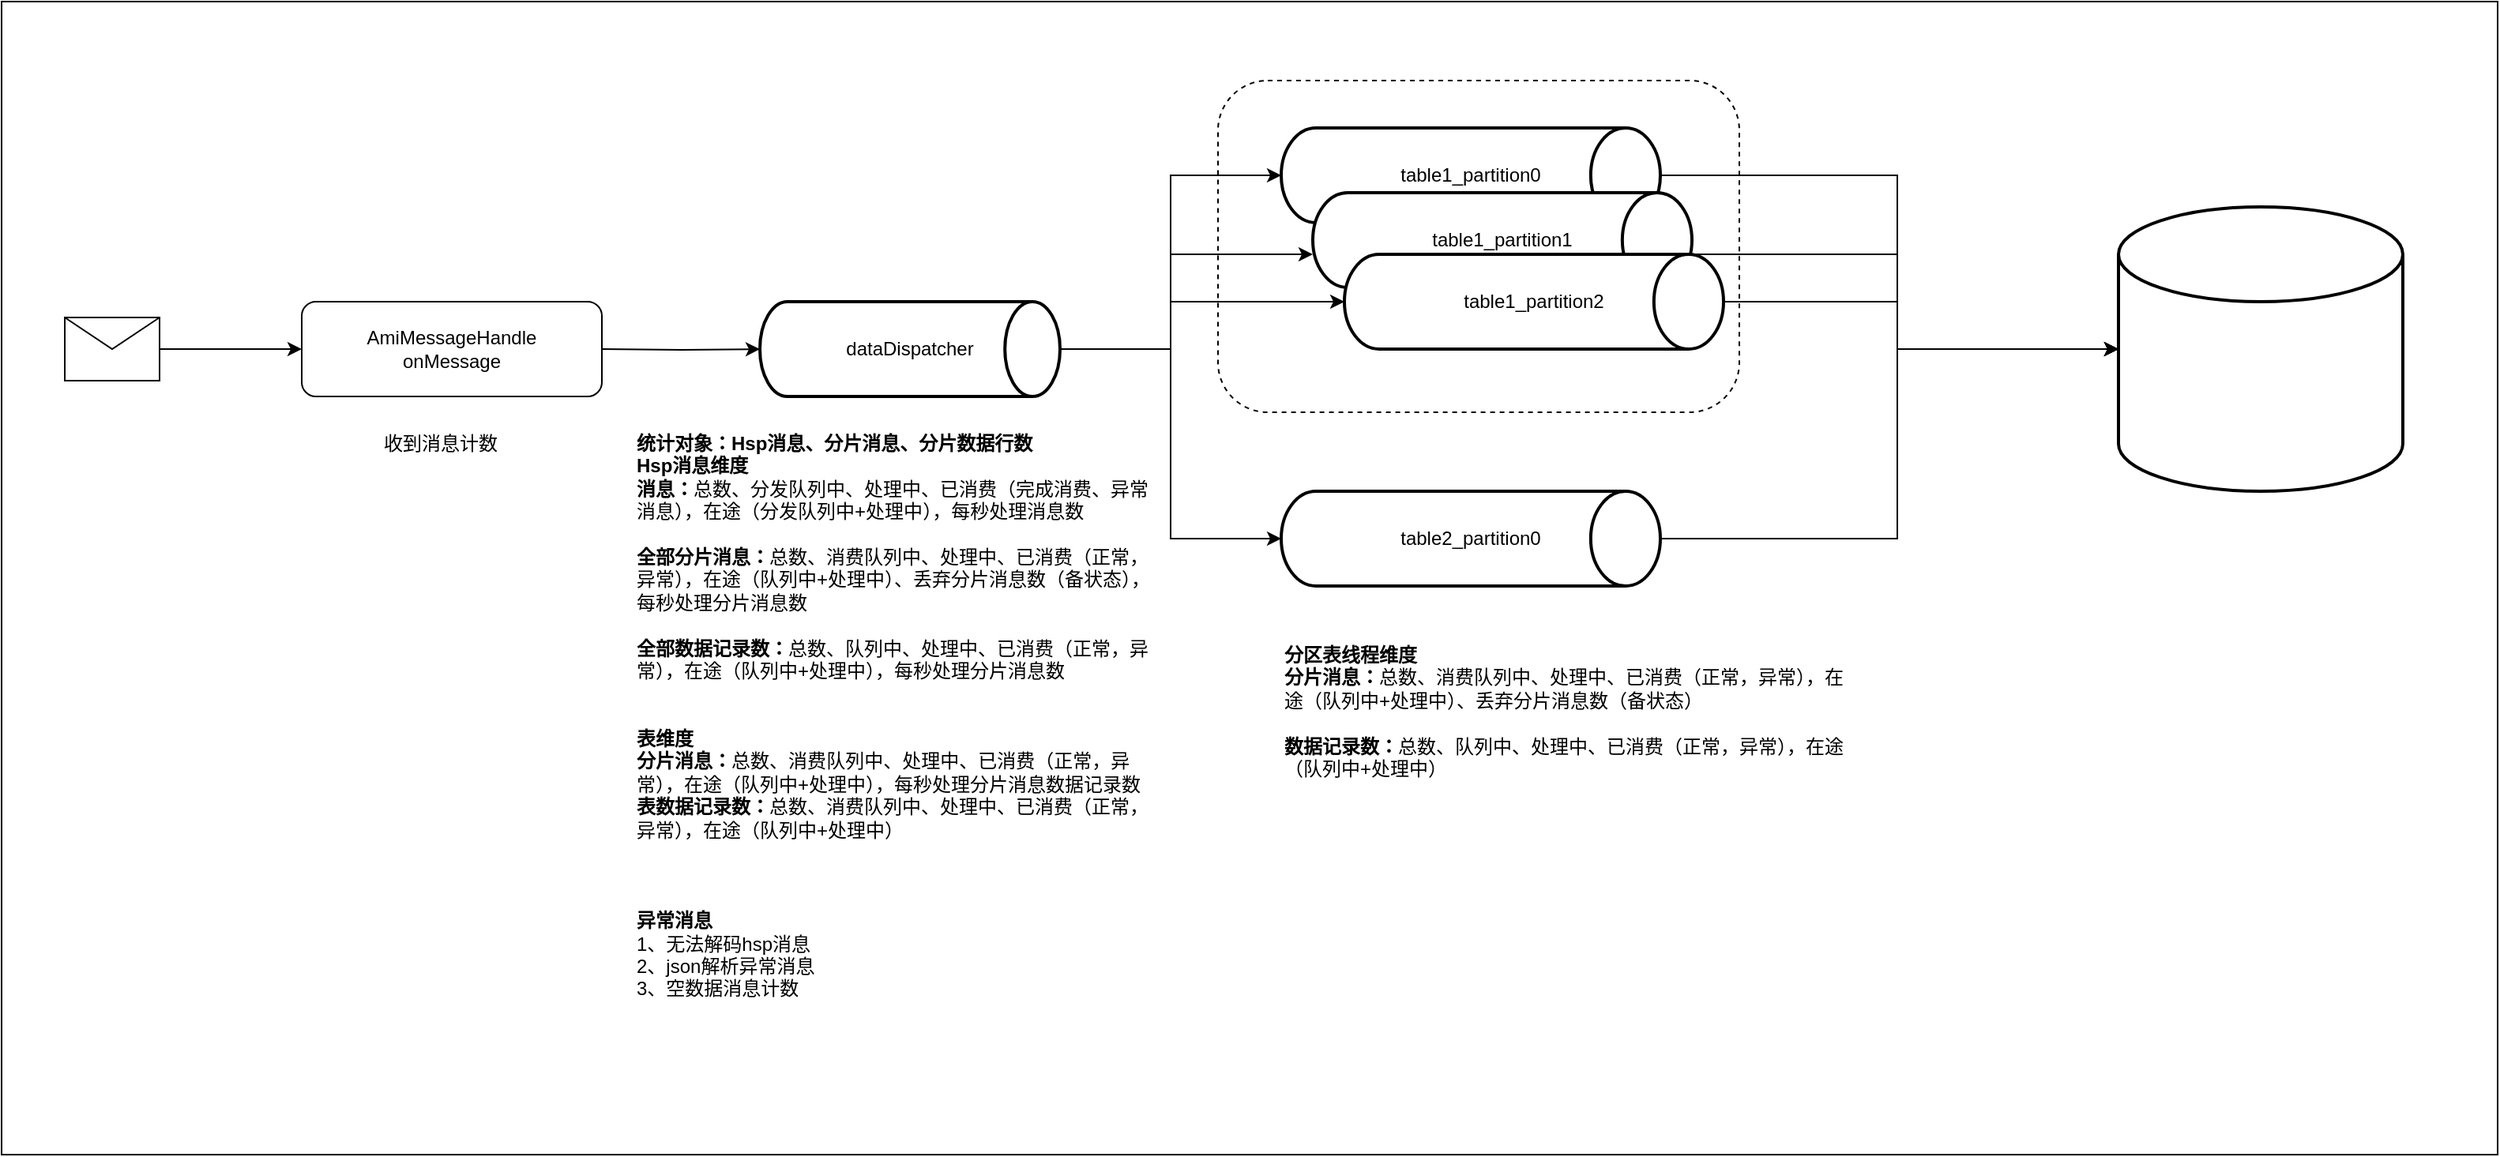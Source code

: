 <mxfile version="21.3.4" type="github" pages="2">
  <diagram name="第 1 页" id="USofRMA4XZ6aipWn7kLh">
    <mxGraphModel dx="2514" dy="2058" grid="1" gridSize="10" guides="1" tooltips="1" connect="1" arrows="1" fold="1" page="1" pageScale="1" pageWidth="827" pageHeight="1169" math="0" shadow="0">
      <root>
        <mxCell id="0" />
        <mxCell id="1" parent="0" />
        <mxCell id="Ov6hBhwBg-OBHm0w1pQP-5" value="" style="rounded=0;whiteSpace=wrap;html=1;" vertex="1" parent="1">
          <mxGeometry x="-200" y="-1150" width="1580" height="730" as="geometry" />
        </mxCell>
        <mxCell id="FrgPPtpXRDeIr11iUTKz-38" value="" style="rounded=1;whiteSpace=wrap;html=1;fillColor=none;dashed=1;" parent="1" vertex="1">
          <mxGeometry x="570" y="-1100" width="330" height="210" as="geometry" />
        </mxCell>
        <mxCell id="FrgPPtpXRDeIr11iUTKz-24" value="" style="edgeStyle=orthogonalEdgeStyle;rounded=0;orthogonalLoop=1;jettySize=auto;html=1;" parent="1" target="FrgPPtpXRDeIr11iUTKz-15" edge="1">
          <mxGeometry relative="1" as="geometry">
            <mxPoint x="180" y="-930" as="sourcePoint" />
          </mxGeometry>
        </mxCell>
        <mxCell id="FrgPPtpXRDeIr11iUTKz-25" style="edgeStyle=orthogonalEdgeStyle;rounded=0;orthogonalLoop=1;jettySize=auto;html=1;entryX=0;entryY=0.5;entryDx=0;entryDy=0;entryPerimeter=0;" parent="1" source="FrgPPtpXRDeIr11iUTKz-15" target="FrgPPtpXRDeIr11iUTKz-17" edge="1">
          <mxGeometry relative="1" as="geometry" />
        </mxCell>
        <mxCell id="FrgPPtpXRDeIr11iUTKz-27" style="edgeStyle=orthogonalEdgeStyle;rounded=0;orthogonalLoop=1;jettySize=auto;html=1;entryX=0;entryY=0.5;entryDx=0;entryDy=0;entryPerimeter=0;" parent="1" source="FrgPPtpXRDeIr11iUTKz-15" target="FrgPPtpXRDeIr11iUTKz-19" edge="1">
          <mxGeometry relative="1" as="geometry" />
        </mxCell>
        <mxCell id="FrgPPtpXRDeIr11iUTKz-28" style="edgeStyle=orthogonalEdgeStyle;rounded=0;orthogonalLoop=1;jettySize=auto;html=1;" parent="1" source="FrgPPtpXRDeIr11iUTKz-15" target="FrgPPtpXRDeIr11iUTKz-18" edge="1">
          <mxGeometry relative="1" as="geometry">
            <Array as="points">
              <mxPoint x="540" y="-930" />
              <mxPoint x="540" y="-990" />
            </Array>
          </mxGeometry>
        </mxCell>
        <mxCell id="Ov6hBhwBg-OBHm0w1pQP-3" style="edgeStyle=orthogonalEdgeStyle;rounded=0;orthogonalLoop=1;jettySize=auto;html=1;" edge="1" parent="1" source="FrgPPtpXRDeIr11iUTKz-15" target="Ov6hBhwBg-OBHm0w1pQP-2">
          <mxGeometry relative="1" as="geometry">
            <Array as="points">
              <mxPoint x="540" y="-930" />
              <mxPoint x="540" y="-960" />
            </Array>
          </mxGeometry>
        </mxCell>
        <mxCell id="FrgPPtpXRDeIr11iUTKz-15" value="dataDispatcher" style="strokeWidth=2;html=1;shape=mxgraph.flowchart.direct_data;whiteSpace=wrap;" parent="1" vertex="1">
          <mxGeometry x="280" y="-960" width="190" height="60" as="geometry" />
        </mxCell>
        <mxCell id="FrgPPtpXRDeIr11iUTKz-31" style="edgeStyle=orthogonalEdgeStyle;rounded=0;orthogonalLoop=1;jettySize=auto;html=1;entryX=0;entryY=0.5;entryDx=0;entryDy=0;entryPerimeter=0;" parent="1" source="FrgPPtpXRDeIr11iUTKz-17" target="FrgPPtpXRDeIr11iUTKz-30" edge="1">
          <mxGeometry relative="1" as="geometry">
            <Array as="points">
              <mxPoint x="1000" y="-1040" />
              <mxPoint x="1000" y="-930" />
            </Array>
          </mxGeometry>
        </mxCell>
        <mxCell id="FrgPPtpXRDeIr11iUTKz-17" value="table1_partition0" style="strokeWidth=2;html=1;shape=mxgraph.flowchart.direct_data;whiteSpace=wrap;" parent="1" vertex="1">
          <mxGeometry x="610" y="-1070" width="240" height="60" as="geometry" />
        </mxCell>
        <mxCell id="FrgPPtpXRDeIr11iUTKz-32" style="edgeStyle=orthogonalEdgeStyle;rounded=0;orthogonalLoop=1;jettySize=auto;html=1;entryX=0;entryY=0.5;entryDx=0;entryDy=0;entryPerimeter=0;" parent="1" source="FrgPPtpXRDeIr11iUTKz-18" target="FrgPPtpXRDeIr11iUTKz-30" edge="1">
          <mxGeometry relative="1" as="geometry">
            <Array as="points">
              <mxPoint x="1000" y="-990" />
              <mxPoint x="1000" y="-930" />
            </Array>
          </mxGeometry>
        </mxCell>
        <mxCell id="FrgPPtpXRDeIr11iUTKz-18" value="table1_partition1" style="strokeWidth=2;html=1;shape=mxgraph.flowchart.direct_data;whiteSpace=wrap;" parent="1" vertex="1">
          <mxGeometry x="630" y="-1029" width="240" height="60" as="geometry" />
        </mxCell>
        <mxCell id="FrgPPtpXRDeIr11iUTKz-33" style="edgeStyle=orthogonalEdgeStyle;rounded=0;orthogonalLoop=1;jettySize=auto;html=1;entryX=0;entryY=0.5;entryDx=0;entryDy=0;entryPerimeter=0;" parent="1" source="FrgPPtpXRDeIr11iUTKz-19" target="FrgPPtpXRDeIr11iUTKz-30" edge="1">
          <mxGeometry relative="1" as="geometry">
            <Array as="points">
              <mxPoint x="1000" y="-810" />
              <mxPoint x="1000" y="-930" />
            </Array>
          </mxGeometry>
        </mxCell>
        <mxCell id="FrgPPtpXRDeIr11iUTKz-19" value="table2_partition0" style="strokeWidth=2;html=1;shape=mxgraph.flowchart.direct_data;whiteSpace=wrap;" parent="1" vertex="1">
          <mxGeometry x="610" y="-840" width="240" height="60" as="geometry" />
        </mxCell>
        <mxCell id="FrgPPtpXRDeIr11iUTKz-23" value="" style="edgeStyle=orthogonalEdgeStyle;rounded=0;orthogonalLoop=1;jettySize=auto;html=1;" parent="1" source="FrgPPtpXRDeIr11iUTKz-22" edge="1">
          <mxGeometry relative="1" as="geometry">
            <mxPoint x="-10" y="-930" as="targetPoint" />
          </mxGeometry>
        </mxCell>
        <mxCell id="FrgPPtpXRDeIr11iUTKz-22" value="" style="shape=message;html=1;html=1;outlineConnect=0;labelPosition=center;verticalLabelPosition=bottom;align=center;verticalAlign=top;" parent="1" vertex="1">
          <mxGeometry x="-160" y="-950" width="60" height="40" as="geometry" />
        </mxCell>
        <mxCell id="FrgPPtpXRDeIr11iUTKz-30" value="" style="strokeWidth=2;html=1;shape=mxgraph.flowchart.database;whiteSpace=wrap;" parent="1" vertex="1">
          <mxGeometry x="1140" y="-1020" width="180" height="180" as="geometry" />
        </mxCell>
        <mxCell id="FrgPPtpXRDeIr11iUTKz-34" value="收到消息计数" style="text;html=1;strokeColor=none;fillColor=none;align=left;verticalAlign=top;whiteSpace=wrap;rounded=0;" parent="1" vertex="1">
          <mxGeometry x="40" y="-884" width="90" height="30" as="geometry" />
        </mxCell>
        <mxCell id="FrgPPtpXRDeIr11iUTKz-35" value="&lt;b&gt;统计对象：&lt;/b&gt;&lt;b style=&quot;border-color: var(--border-color);&quot;&gt;Hsp消息、分片消息、分片数据行数&lt;/b&gt;&lt;b&gt;&lt;br&gt;Hsp消息维度&lt;br&gt;消息：&lt;/b&gt;总数、分发队列中、处理中、已消费（完成消费、异常消息&lt;span style=&quot;border-color: var(--border-color);&quot;&gt;）&lt;span style=&quot;border-color: var(--border-color);&quot;&gt;，在途（分发&lt;/span&gt;&lt;span style=&quot;border-color: var(--border-color);&quot;&gt;队列中+处理中&lt;/span&gt;&lt;span style=&quot;border-color: var(--border-color);&quot;&gt;），每秒处理消息数&lt;br&gt;&lt;/span&gt;&lt;br&gt;&lt;b&gt;全部分片消息&lt;/b&gt;&lt;b style=&quot;border-color: var(--border-color);&quot;&gt;：&lt;/b&gt;总数、消费队列中、处理中、已消费（正常，异常），在途（&lt;span style=&quot;border-color: var(--border-color);&quot;&gt;队列中+处理中）、丢弃分片消息数（备状态），每秒处理分片消息数&lt;br&gt;&lt;/span&gt;&lt;br style=&quot;border-color: var(--border-color);&quot;&gt;&lt;b style=&quot;border-color: var(--border-color);&quot;&gt;&lt;b style=&quot;border-color: var(--border-color);&quot;&gt;全部&lt;/b&gt;数据记录数：&lt;/b&gt;总数、队列中、处理中、已消费（正常，异常），在途（&lt;span style=&quot;border-color: var(--border-color);&quot;&gt;&lt;/span&gt;&lt;span style=&quot;border-color: var(--border-color);&quot;&gt;队列中+处理中&lt;/span&gt;&lt;span style=&quot;border-color: var(--border-color);&quot;&gt;）&lt;/span&gt;，每秒处理分片消息数&lt;br&gt;&lt;/span&gt;&lt;b&gt;&lt;br&gt;&lt;br&gt;表维度&lt;br&gt;&lt;/b&gt;&lt;b style=&quot;border-color: var(--border-color);&quot;&gt;分片&lt;/b&gt;&lt;b&gt;消息：&lt;/b&gt;总数、&lt;span style=&quot;border-color: var(--border-color);&quot;&gt;消费&lt;/span&gt;队列中、处理中、已消费（正常，异常），在途（&lt;span style=&quot;border-color: var(--border-color);&quot;&gt;队列中+处理中&lt;/span&gt;），每秒处理分片消息数据记录数&lt;br&gt;&lt;b&gt;表数据记录数：&lt;/b&gt;&lt;span style=&quot;border-color: var(--border-color);&quot;&gt;总数、&lt;span style=&quot;border-color: var(--border-color);&quot;&gt;消费&lt;/span&gt;队列中、处理中、已消费（正常，异常），在途（&lt;/span&gt;&lt;span style=&quot;border-color: var(--border-color);&quot;&gt;队列中+处理中&lt;/span&gt;&lt;span style=&quot;border-color: var(--border-color);&quot;&gt;）&lt;/span&gt;&lt;b&gt;&lt;br&gt;&lt;br&gt;&lt;br&gt;&lt;br&gt;异常消息&lt;/b&gt;&lt;br&gt;1、无法解码hsp消息&lt;br&gt;2、json解析异常消息&lt;br&gt;3、空数据消息计数" style="text;html=1;strokeColor=none;fillColor=none;align=left;verticalAlign=top;whiteSpace=wrap;rounded=0;" parent="1" vertex="1">
          <mxGeometry x="200" y="-884" width="330" height="284" as="geometry" />
        </mxCell>
        <mxCell id="FrgPPtpXRDeIr11iUTKz-36" value="&lt;b style=&quot;border-color: var(--border-color);&quot;&gt;分区表线程维度&lt;br style=&quot;border-color: var(--border-color);&quot;&gt;&lt;/b&gt;&lt;b style=&quot;border-color: var(--border-color);&quot;&gt;分片&lt;/b&gt;&lt;b style=&quot;border-color: var(--border-color);&quot;&gt;消息：&lt;/b&gt;&lt;span style=&quot;border-color: var(--border-color);&quot;&gt;总数、消费队列中、处理中、已消费（正常，异常），在途（&lt;/span&gt;&lt;span style=&quot;border-color: var(--border-color);&quot;&gt;队列中+处理中）、丢弃分片消息数（备状态）&lt;br&gt;&lt;/span&gt;&lt;span style=&quot;border-color: var(--border-color);&quot;&gt;&lt;b style=&quot;font-weight: bold; border-color: var(--border-color);&quot;&gt;&lt;br style=&quot;border-color: var(--border-color);&quot;&gt;&lt;/b&gt;&lt;b style=&quot;font-weight: bold; border-color: var(--border-color);&quot;&gt;数据记录数：&lt;/b&gt;总数、队列中、处理中、已消费（正常，异常），在途（&lt;span style=&quot;border-color: var(--border-color); border-color: var(--border-color);&quot;&gt;&lt;/span&gt;&lt;span style=&quot;border-color: var(--border-color);&quot;&gt;队列中+处理中&lt;/span&gt;&lt;span style=&quot;border-color: var(--border-color);&quot;&gt;）&lt;/span&gt;&lt;br style=&quot;border-color: var(--border-color);&quot;&gt;&lt;/span&gt;" style="text;html=1;strokeColor=none;fillColor=none;align=left;verticalAlign=top;whiteSpace=wrap;rounded=0;" parent="1" vertex="1">
          <mxGeometry x="610" y="-750" width="360" height="100" as="geometry" />
        </mxCell>
        <mxCell id="Ov6hBhwBg-OBHm0w1pQP-1" value="AmiMessageHandle&lt;br&gt;onMessage" style="rounded=1;whiteSpace=wrap;html=1;" vertex="1" parent="1">
          <mxGeometry x="-10" y="-960" width="190" height="60" as="geometry" />
        </mxCell>
        <mxCell id="Ov6hBhwBg-OBHm0w1pQP-4" style="edgeStyle=orthogonalEdgeStyle;rounded=0;orthogonalLoop=1;jettySize=auto;html=1;entryX=0;entryY=0.5;entryDx=0;entryDy=0;entryPerimeter=0;" edge="1" parent="1" source="Ov6hBhwBg-OBHm0w1pQP-2" target="FrgPPtpXRDeIr11iUTKz-30">
          <mxGeometry relative="1" as="geometry">
            <Array as="points">
              <mxPoint x="1000" y="-960" />
              <mxPoint x="1000" y="-930" />
            </Array>
          </mxGeometry>
        </mxCell>
        <mxCell id="Ov6hBhwBg-OBHm0w1pQP-2" value="table1_partition2" style="strokeWidth=2;html=1;shape=mxgraph.flowchart.direct_data;whiteSpace=wrap;" vertex="1" parent="1">
          <mxGeometry x="650" y="-990" width="240" height="60" as="geometry" />
        </mxCell>
      </root>
    </mxGraphModel>
  </diagram>
  <diagram id="r1xa90ovUVv4gwHCu3es" name="第 2 页">
    <mxGraphModel dx="2261" dy="756" grid="1" gridSize="10" guides="1" tooltips="1" connect="1" arrows="1" fold="1" page="1" pageScale="1" pageWidth="827" pageHeight="1169" math="0" shadow="0">
      <root>
        <mxCell id="0" />
        <mxCell id="1" parent="0" />
        <mxCell id="ImbzPGYgill5O1Hl5ryi-1" value="" style="rounded=0;whiteSpace=wrap;html=1;dashed=1;fillColor=none;glass=1;" vertex="1" parent="1">
          <mxGeometry x="30" y="10" width="820" height="350" as="geometry" />
        </mxCell>
        <mxCell id="ImbzPGYgill5O1Hl5ryi-2" value="" style="shape=cylinder3;whiteSpace=wrap;html=1;boundedLbl=1;backgroundOutline=1;size=15;" vertex="1" parent="1">
          <mxGeometry x="910" y="48" width="190" height="280" as="geometry" />
        </mxCell>
        <mxCell id="ImbzPGYgill5O1Hl5ryi-3" value="" style="edgeStyle=orthogonalEdgeStyle;rounded=0;orthogonalLoop=1;jettySize=auto;html=1;" edge="1" parent="1" source="ImbzPGYgill5O1Hl5ryi-4" target="ImbzPGYgill5O1Hl5ryi-12">
          <mxGeometry relative="1" as="geometry" />
        </mxCell>
        <mxCell id="ImbzPGYgill5O1Hl5ryi-4" value="AmiMessageHandle&lt;br&gt;onMessage" style="rounded=1;whiteSpace=wrap;html=1;" vertex="1" parent="1">
          <mxGeometry x="40" y="180" width="140" height="40" as="geometry" />
        </mxCell>
        <mxCell id="ImbzPGYgill5O1Hl5ryi-5" value="" style="endArrow=classic;html=1;rounded=0;entryX=0;entryY=0.5;entryDx=0;entryDy=0;" edge="1" parent="1" target="ImbzPGYgill5O1Hl5ryi-4">
          <mxGeometry width="50" height="50" relative="1" as="geometry">
            <mxPoint x="-20" y="200" as="sourcePoint" />
            <mxPoint x="30" y="200" as="targetPoint" />
          </mxGeometry>
        </mxCell>
        <mxCell id="ImbzPGYgill5O1Hl5ryi-6" value="" style="edgeStyle=orthogonalEdgeStyle;rounded=0;orthogonalLoop=1;jettySize=auto;html=1;entryX=0;entryY=0.5;entryDx=0;entryDy=0;" edge="1" parent="1" source="ImbzPGYgill5O1Hl5ryi-12" target="ImbzPGYgill5O1Hl5ryi-14">
          <mxGeometry relative="1" as="geometry" />
        </mxCell>
        <mxCell id="ImbzPGYgill5O1Hl5ryi-7" value="" style="edgeStyle=orthogonalEdgeStyle;rounded=0;orthogonalLoop=1;jettySize=auto;html=1;entryX=0;entryY=0.5;entryDx=0;entryDy=0;" edge="1" parent="1" source="ImbzPGYgill5O1Hl5ryi-12" target="ImbzPGYgill5O1Hl5ryi-16">
          <mxGeometry relative="1" as="geometry">
            <Array as="points">
              <mxPoint x="440" y="200" />
              <mxPoint x="440" y="120" />
            </Array>
          </mxGeometry>
        </mxCell>
        <mxCell id="ImbzPGYgill5O1Hl5ryi-8" value="" style="edgeStyle=orthogonalEdgeStyle;rounded=0;orthogonalLoop=1;jettySize=auto;html=1;entryX=0;entryY=0.5;entryDx=0;entryDy=0;" edge="1" parent="1" source="ImbzPGYgill5O1Hl5ryi-12" target="ImbzPGYgill5O1Hl5ryi-19">
          <mxGeometry relative="1" as="geometry">
            <Array as="points">
              <mxPoint x="440" y="200" />
              <mxPoint x="440" y="150" />
            </Array>
          </mxGeometry>
        </mxCell>
        <mxCell id="ImbzPGYgill5O1Hl5ryi-9" style="edgeStyle=orthogonalEdgeStyle;rounded=0;orthogonalLoop=1;jettySize=auto;html=1;entryX=0;entryY=0.5;entryDx=0;entryDy=0;" edge="1" parent="1" source="ImbzPGYgill5O1Hl5ryi-12" target="ImbzPGYgill5O1Hl5ryi-21">
          <mxGeometry relative="1" as="geometry" />
        </mxCell>
        <mxCell id="ImbzPGYgill5O1Hl5ryi-10" style="edgeStyle=orthogonalEdgeStyle;rounded=0;orthogonalLoop=1;jettySize=auto;html=1;entryX=0;entryY=0.5;entryDx=0;entryDy=0;" edge="1" parent="1" source="ImbzPGYgill5O1Hl5ryi-12" target="ImbzPGYgill5O1Hl5ryi-23">
          <mxGeometry relative="1" as="geometry">
            <Array as="points">
              <mxPoint x="440" y="200" />
              <mxPoint x="440" y="250" />
            </Array>
          </mxGeometry>
        </mxCell>
        <mxCell id="ImbzPGYgill5O1Hl5ryi-11" style="edgeStyle=orthogonalEdgeStyle;rounded=0;orthogonalLoop=1;jettySize=auto;html=1;entryX=0;entryY=0.5;entryDx=0;entryDy=0;" edge="1" parent="1" source="ImbzPGYgill5O1Hl5ryi-12" target="ImbzPGYgill5O1Hl5ryi-26">
          <mxGeometry relative="1" as="geometry">
            <Array as="points">
              <mxPoint x="440" y="200" />
              <mxPoint x="440" y="280" />
            </Array>
          </mxGeometry>
        </mxCell>
        <mxCell id="ImbzPGYgill5O1Hl5ryi-12" value="DataDispatcher" style="rounded=1;whiteSpace=wrap;html=1;" vertex="1" parent="1">
          <mxGeometry x="240" y="180" width="140" height="40" as="geometry" />
        </mxCell>
        <mxCell id="ImbzPGYgill5O1Hl5ryi-13" value="" style="edgeStyle=orthogonalEdgeStyle;rounded=0;orthogonalLoop=1;jettySize=auto;html=1;" edge="1" parent="1" source="ImbzPGYgill5O1Hl5ryi-14" target="ImbzPGYgill5O1Hl5ryi-17">
          <mxGeometry relative="1" as="geometry">
            <Array as="points">
              <mxPoint x="800" y="90" />
              <mxPoint x="800" y="120" />
            </Array>
          </mxGeometry>
        </mxCell>
        <mxCell id="ImbzPGYgill5O1Hl5ryi-14" value="[TE1]-order-0" style="rounded=1;whiteSpace=wrap;html=1;" vertex="1" parent="1">
          <mxGeometry x="500" y="70" width="140" height="40" as="geometry" />
        </mxCell>
        <mxCell id="ImbzPGYgill5O1Hl5ryi-15" style="edgeStyle=orthogonalEdgeStyle;rounded=0;orthogonalLoop=1;jettySize=auto;html=1;" edge="1" parent="1" source="ImbzPGYgill5O1Hl5ryi-16">
          <mxGeometry relative="1" as="geometry">
            <mxPoint x="950" y="120" as="targetPoint" />
            <Array as="points">
              <mxPoint x="950" y="120" />
            </Array>
          </mxGeometry>
        </mxCell>
        <mxCell id="ImbzPGYgill5O1Hl5ryi-16" value="[TE1]-order-1" style="rounded=1;whiteSpace=wrap;html=1;" vertex="1" parent="1">
          <mxGeometry x="510" y="100" width="140" height="40" as="geometry" />
        </mxCell>
        <mxCell id="ImbzPGYgill5O1Hl5ryi-17" value="order表" style="whiteSpace=wrap;html=1;rounded=0;" vertex="1" parent="1">
          <mxGeometry x="950" y="95" width="110" height="50" as="geometry" />
        </mxCell>
        <mxCell id="ImbzPGYgill5O1Hl5ryi-18" style="edgeStyle=orthogonalEdgeStyle;rounded=0;orthogonalLoop=1;jettySize=auto;html=1;entryX=0;entryY=0.5;entryDx=0;entryDy=0;" edge="1" parent="1" source="ImbzPGYgill5O1Hl5ryi-19" target="ImbzPGYgill5O1Hl5ryi-17">
          <mxGeometry relative="1" as="geometry">
            <Array as="points">
              <mxPoint x="800" y="150" />
              <mxPoint x="800" y="120" />
              <mxPoint x="950" y="120" />
            </Array>
          </mxGeometry>
        </mxCell>
        <mxCell id="ImbzPGYgill5O1Hl5ryi-19" value="[TE1]-order-2" style="rounded=1;whiteSpace=wrap;html=1;" vertex="1" parent="1">
          <mxGeometry x="520" y="130" width="140" height="40" as="geometry" />
        </mxCell>
        <mxCell id="ImbzPGYgill5O1Hl5ryi-20" value="" style="edgeStyle=orthogonalEdgeStyle;rounded=0;orthogonalLoop=1;jettySize=auto;html=1;" edge="1" parent="1" source="ImbzPGYgill5O1Hl5ryi-21" target="ImbzPGYgill5O1Hl5ryi-24">
          <mxGeometry relative="1" as="geometry">
            <Array as="points">
              <mxPoint x="800" y="220" />
              <mxPoint x="800" y="250" />
            </Array>
          </mxGeometry>
        </mxCell>
        <mxCell id="ImbzPGYgill5O1Hl5ryi-21" value="[TE1]-order_detail-0" style="rounded=1;whiteSpace=wrap;html=1;" vertex="1" parent="1">
          <mxGeometry x="500" y="200" width="140" height="40" as="geometry" />
        </mxCell>
        <mxCell id="ImbzPGYgill5O1Hl5ryi-22" style="edgeStyle=orthogonalEdgeStyle;rounded=0;orthogonalLoop=1;jettySize=auto;html=1;entryX=0;entryY=0.5;entryDx=0;entryDy=0;" edge="1" parent="1" source="ImbzPGYgill5O1Hl5ryi-23" target="ImbzPGYgill5O1Hl5ryi-24">
          <mxGeometry relative="1" as="geometry">
            <Array as="points">
              <mxPoint x="800" y="250" />
            </Array>
          </mxGeometry>
        </mxCell>
        <mxCell id="ImbzPGYgill5O1Hl5ryi-23" value="[TE1]-order_detail-1" style="rounded=1;whiteSpace=wrap;html=1;" vertex="1" parent="1">
          <mxGeometry x="510" y="230" width="140" height="40" as="geometry" />
        </mxCell>
        <mxCell id="ImbzPGYgill5O1Hl5ryi-24" value="order_detail表" style="whiteSpace=wrap;html=1;rounded=0;" vertex="1" parent="1">
          <mxGeometry x="950" y="225" width="110" height="50" as="geometry" />
        </mxCell>
        <mxCell id="ImbzPGYgill5O1Hl5ryi-25" style="edgeStyle=orthogonalEdgeStyle;rounded=0;orthogonalLoop=1;jettySize=auto;html=1;entryX=0;entryY=0.5;entryDx=0;entryDy=0;" edge="1" parent="1" source="ImbzPGYgill5O1Hl5ryi-26" target="ImbzPGYgill5O1Hl5ryi-24">
          <mxGeometry relative="1" as="geometry">
            <Array as="points">
              <mxPoint x="800" y="280" />
              <mxPoint x="800" y="250" />
            </Array>
          </mxGeometry>
        </mxCell>
        <mxCell id="ImbzPGYgill5O1Hl5ryi-26" value="[TE1]-order_detail-2" style="rounded=1;whiteSpace=wrap;html=1;" vertex="1" parent="1">
          <mxGeometry x="520" y="260" width="140" height="40" as="geometry" />
        </mxCell>
      </root>
    </mxGraphModel>
  </diagram>
</mxfile>
